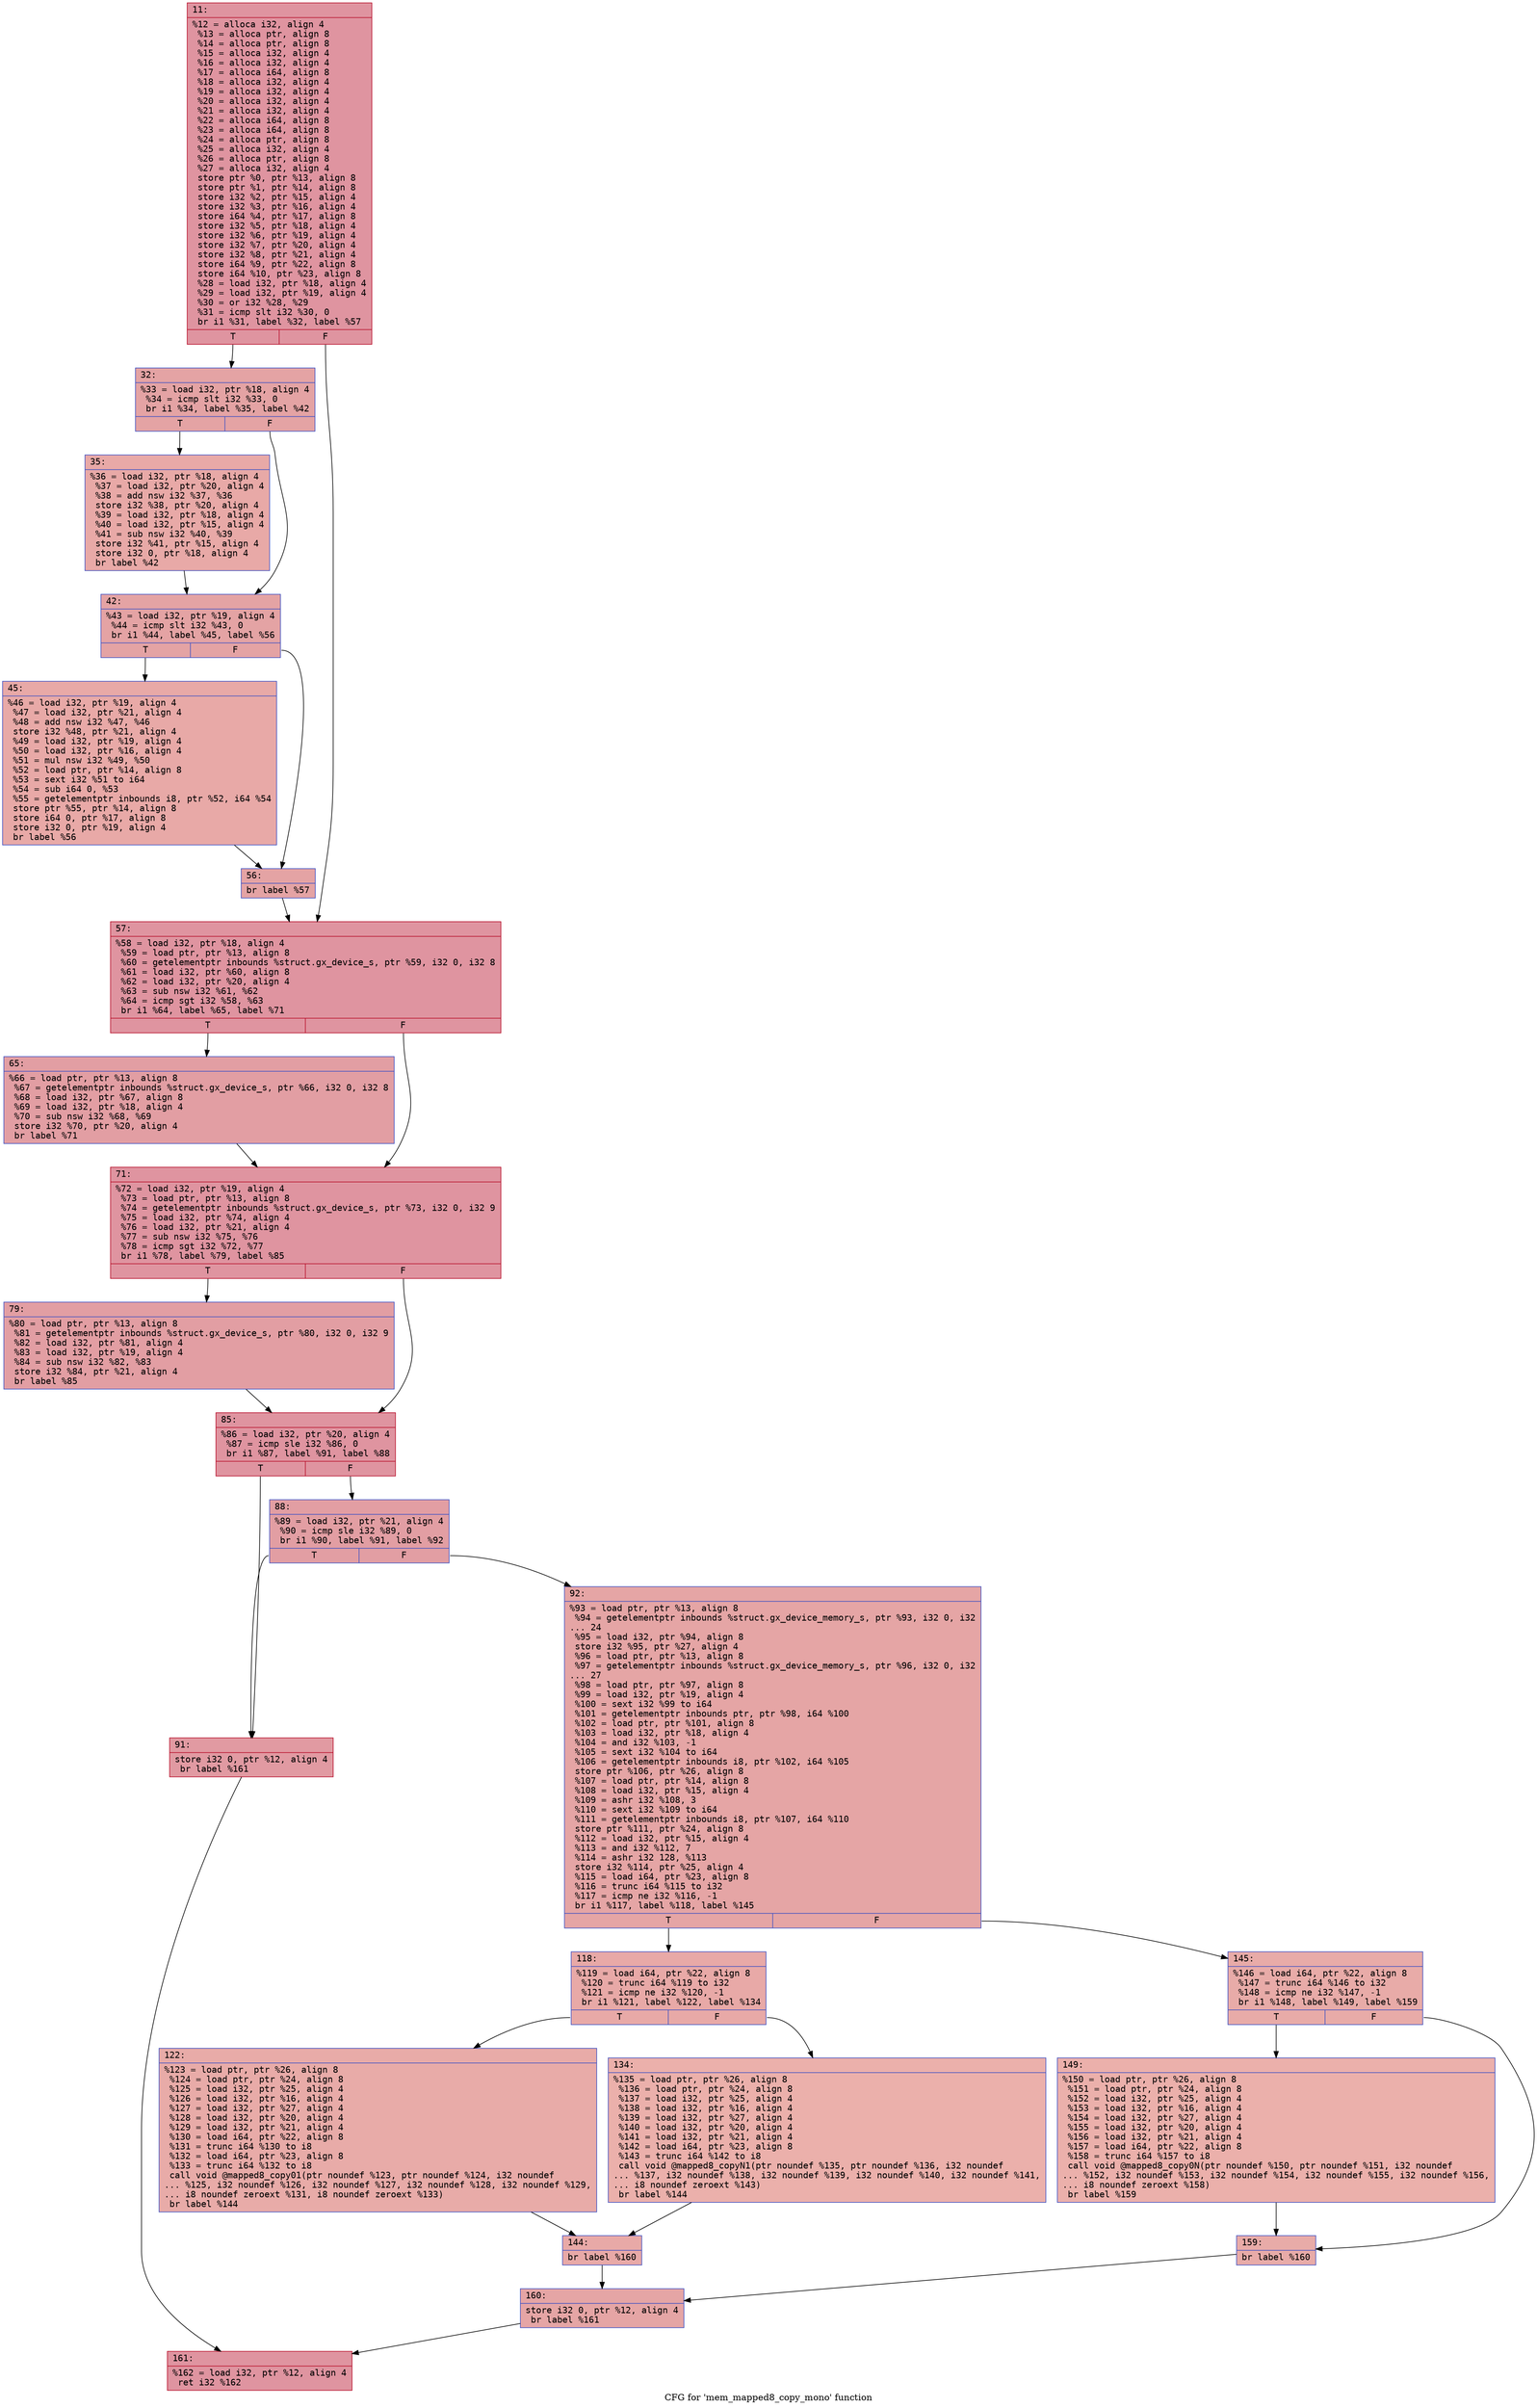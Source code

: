 digraph "CFG for 'mem_mapped8_copy_mono' function" {
	label="CFG for 'mem_mapped8_copy_mono' function";

	Node0x600000ab2580 [shape=record,color="#b70d28ff", style=filled, fillcolor="#b70d2870" fontname="Courier",label="{11:\l|  %12 = alloca i32, align 4\l  %13 = alloca ptr, align 8\l  %14 = alloca ptr, align 8\l  %15 = alloca i32, align 4\l  %16 = alloca i32, align 4\l  %17 = alloca i64, align 8\l  %18 = alloca i32, align 4\l  %19 = alloca i32, align 4\l  %20 = alloca i32, align 4\l  %21 = alloca i32, align 4\l  %22 = alloca i64, align 8\l  %23 = alloca i64, align 8\l  %24 = alloca ptr, align 8\l  %25 = alloca i32, align 4\l  %26 = alloca ptr, align 8\l  %27 = alloca i32, align 4\l  store ptr %0, ptr %13, align 8\l  store ptr %1, ptr %14, align 8\l  store i32 %2, ptr %15, align 4\l  store i32 %3, ptr %16, align 4\l  store i64 %4, ptr %17, align 8\l  store i32 %5, ptr %18, align 4\l  store i32 %6, ptr %19, align 4\l  store i32 %7, ptr %20, align 4\l  store i32 %8, ptr %21, align 4\l  store i64 %9, ptr %22, align 8\l  store i64 %10, ptr %23, align 8\l  %28 = load i32, ptr %18, align 4\l  %29 = load i32, ptr %19, align 4\l  %30 = or i32 %28, %29\l  %31 = icmp slt i32 %30, 0\l  br i1 %31, label %32, label %57\l|{<s0>T|<s1>F}}"];
	Node0x600000ab2580:s0 -> Node0x600000ab25d0[tooltip="11 -> 32\nProbability 37.50%" ];
	Node0x600000ab2580:s1 -> Node0x600000ab2760[tooltip="11 -> 57\nProbability 62.50%" ];
	Node0x600000ab25d0 [shape=record,color="#3d50c3ff", style=filled, fillcolor="#c32e3170" fontname="Courier",label="{32:\l|  %33 = load i32, ptr %18, align 4\l  %34 = icmp slt i32 %33, 0\l  br i1 %34, label %35, label %42\l|{<s0>T|<s1>F}}"];
	Node0x600000ab25d0:s0 -> Node0x600000ab2620[tooltip="32 -> 35\nProbability 37.50%" ];
	Node0x600000ab25d0:s1 -> Node0x600000ab2670[tooltip="32 -> 42\nProbability 62.50%" ];
	Node0x600000ab2620 [shape=record,color="#3d50c3ff", style=filled, fillcolor="#ca3b3770" fontname="Courier",label="{35:\l|  %36 = load i32, ptr %18, align 4\l  %37 = load i32, ptr %20, align 4\l  %38 = add nsw i32 %37, %36\l  store i32 %38, ptr %20, align 4\l  %39 = load i32, ptr %18, align 4\l  %40 = load i32, ptr %15, align 4\l  %41 = sub nsw i32 %40, %39\l  store i32 %41, ptr %15, align 4\l  store i32 0, ptr %18, align 4\l  br label %42\l}"];
	Node0x600000ab2620 -> Node0x600000ab2670[tooltip="35 -> 42\nProbability 100.00%" ];
	Node0x600000ab2670 [shape=record,color="#3d50c3ff", style=filled, fillcolor="#c32e3170" fontname="Courier",label="{42:\l|  %43 = load i32, ptr %19, align 4\l  %44 = icmp slt i32 %43, 0\l  br i1 %44, label %45, label %56\l|{<s0>T|<s1>F}}"];
	Node0x600000ab2670:s0 -> Node0x600000ab26c0[tooltip="42 -> 45\nProbability 37.50%" ];
	Node0x600000ab2670:s1 -> Node0x600000ab2710[tooltip="42 -> 56\nProbability 62.50%" ];
	Node0x600000ab26c0 [shape=record,color="#3d50c3ff", style=filled, fillcolor="#ca3b3770" fontname="Courier",label="{45:\l|  %46 = load i32, ptr %19, align 4\l  %47 = load i32, ptr %21, align 4\l  %48 = add nsw i32 %47, %46\l  store i32 %48, ptr %21, align 4\l  %49 = load i32, ptr %19, align 4\l  %50 = load i32, ptr %16, align 4\l  %51 = mul nsw i32 %49, %50\l  %52 = load ptr, ptr %14, align 8\l  %53 = sext i32 %51 to i64\l  %54 = sub i64 0, %53\l  %55 = getelementptr inbounds i8, ptr %52, i64 %54\l  store ptr %55, ptr %14, align 8\l  store i64 0, ptr %17, align 8\l  store i32 0, ptr %19, align 4\l  br label %56\l}"];
	Node0x600000ab26c0 -> Node0x600000ab2710[tooltip="45 -> 56\nProbability 100.00%" ];
	Node0x600000ab2710 [shape=record,color="#3d50c3ff", style=filled, fillcolor="#c32e3170" fontname="Courier",label="{56:\l|  br label %57\l}"];
	Node0x600000ab2710 -> Node0x600000ab2760[tooltip="56 -> 57\nProbability 100.00%" ];
	Node0x600000ab2760 [shape=record,color="#b70d28ff", style=filled, fillcolor="#b70d2870" fontname="Courier",label="{57:\l|  %58 = load i32, ptr %18, align 4\l  %59 = load ptr, ptr %13, align 8\l  %60 = getelementptr inbounds %struct.gx_device_s, ptr %59, i32 0, i32 8\l  %61 = load i32, ptr %60, align 8\l  %62 = load i32, ptr %20, align 4\l  %63 = sub nsw i32 %61, %62\l  %64 = icmp sgt i32 %58, %63\l  br i1 %64, label %65, label %71\l|{<s0>T|<s1>F}}"];
	Node0x600000ab2760:s0 -> Node0x600000ab27b0[tooltip="57 -> 65\nProbability 50.00%" ];
	Node0x600000ab2760:s1 -> Node0x600000ab2800[tooltip="57 -> 71\nProbability 50.00%" ];
	Node0x600000ab27b0 [shape=record,color="#3d50c3ff", style=filled, fillcolor="#be242e70" fontname="Courier",label="{65:\l|  %66 = load ptr, ptr %13, align 8\l  %67 = getelementptr inbounds %struct.gx_device_s, ptr %66, i32 0, i32 8\l  %68 = load i32, ptr %67, align 8\l  %69 = load i32, ptr %18, align 4\l  %70 = sub nsw i32 %68, %69\l  store i32 %70, ptr %20, align 4\l  br label %71\l}"];
	Node0x600000ab27b0 -> Node0x600000ab2800[tooltip="65 -> 71\nProbability 100.00%" ];
	Node0x600000ab2800 [shape=record,color="#b70d28ff", style=filled, fillcolor="#b70d2870" fontname="Courier",label="{71:\l|  %72 = load i32, ptr %19, align 4\l  %73 = load ptr, ptr %13, align 8\l  %74 = getelementptr inbounds %struct.gx_device_s, ptr %73, i32 0, i32 9\l  %75 = load i32, ptr %74, align 4\l  %76 = load i32, ptr %21, align 4\l  %77 = sub nsw i32 %75, %76\l  %78 = icmp sgt i32 %72, %77\l  br i1 %78, label %79, label %85\l|{<s0>T|<s1>F}}"];
	Node0x600000ab2800:s0 -> Node0x600000ab2850[tooltip="71 -> 79\nProbability 50.00%" ];
	Node0x600000ab2800:s1 -> Node0x600000ab28a0[tooltip="71 -> 85\nProbability 50.00%" ];
	Node0x600000ab2850 [shape=record,color="#3d50c3ff", style=filled, fillcolor="#be242e70" fontname="Courier",label="{79:\l|  %80 = load ptr, ptr %13, align 8\l  %81 = getelementptr inbounds %struct.gx_device_s, ptr %80, i32 0, i32 9\l  %82 = load i32, ptr %81, align 4\l  %83 = load i32, ptr %19, align 4\l  %84 = sub nsw i32 %82, %83\l  store i32 %84, ptr %21, align 4\l  br label %85\l}"];
	Node0x600000ab2850 -> Node0x600000ab28a0[tooltip="79 -> 85\nProbability 100.00%" ];
	Node0x600000ab28a0 [shape=record,color="#b70d28ff", style=filled, fillcolor="#b70d2870" fontname="Courier",label="{85:\l|  %86 = load i32, ptr %20, align 4\l  %87 = icmp sle i32 %86, 0\l  br i1 %87, label %91, label %88\l|{<s0>T|<s1>F}}"];
	Node0x600000ab28a0:s0 -> Node0x600000ab2940[tooltip="85 -> 91\nProbability 50.00%" ];
	Node0x600000ab28a0:s1 -> Node0x600000ab28f0[tooltip="85 -> 88\nProbability 50.00%" ];
	Node0x600000ab28f0 [shape=record,color="#3d50c3ff", style=filled, fillcolor="#be242e70" fontname="Courier",label="{88:\l|  %89 = load i32, ptr %21, align 4\l  %90 = icmp sle i32 %89, 0\l  br i1 %90, label %91, label %92\l|{<s0>T|<s1>F}}"];
	Node0x600000ab28f0:s0 -> Node0x600000ab2940[tooltip="88 -> 91\nProbability 50.00%" ];
	Node0x600000ab28f0:s1 -> Node0x600000ab2990[tooltip="88 -> 92\nProbability 50.00%" ];
	Node0x600000ab2940 [shape=record,color="#b70d28ff", style=filled, fillcolor="#bb1b2c70" fontname="Courier",label="{91:\l|  store i32 0, ptr %12, align 4\l  br label %161\l}"];
	Node0x600000ab2940 -> Node0x600000ab2c60[tooltip="91 -> 161\nProbability 100.00%" ];
	Node0x600000ab2990 [shape=record,color="#3d50c3ff", style=filled, fillcolor="#c5333470" fontname="Courier",label="{92:\l|  %93 = load ptr, ptr %13, align 8\l  %94 = getelementptr inbounds %struct.gx_device_memory_s, ptr %93, i32 0, i32\l... 24\l  %95 = load i32, ptr %94, align 8\l  store i32 %95, ptr %27, align 4\l  %96 = load ptr, ptr %13, align 8\l  %97 = getelementptr inbounds %struct.gx_device_memory_s, ptr %96, i32 0, i32\l... 27\l  %98 = load ptr, ptr %97, align 8\l  %99 = load i32, ptr %19, align 4\l  %100 = sext i32 %99 to i64\l  %101 = getelementptr inbounds ptr, ptr %98, i64 %100\l  %102 = load ptr, ptr %101, align 8\l  %103 = load i32, ptr %18, align 4\l  %104 = and i32 %103, -1\l  %105 = sext i32 %104 to i64\l  %106 = getelementptr inbounds i8, ptr %102, i64 %105\l  store ptr %106, ptr %26, align 8\l  %107 = load ptr, ptr %14, align 8\l  %108 = load i32, ptr %15, align 4\l  %109 = ashr i32 %108, 3\l  %110 = sext i32 %109 to i64\l  %111 = getelementptr inbounds i8, ptr %107, i64 %110\l  store ptr %111, ptr %24, align 8\l  %112 = load i32, ptr %15, align 4\l  %113 = and i32 %112, 7\l  %114 = ashr i32 128, %113\l  store i32 %114, ptr %25, align 4\l  %115 = load i64, ptr %23, align 8\l  %116 = trunc i64 %115 to i32\l  %117 = icmp ne i32 %116, -1\l  br i1 %117, label %118, label %145\l|{<s0>T|<s1>F}}"];
	Node0x600000ab2990:s0 -> Node0x600000ab29e0[tooltip="92 -> 118\nProbability 62.50%" ];
	Node0x600000ab2990:s1 -> Node0x600000ab2b20[tooltip="92 -> 145\nProbability 37.50%" ];
	Node0x600000ab29e0 [shape=record,color="#3d50c3ff", style=filled, fillcolor="#ca3b3770" fontname="Courier",label="{118:\l|  %119 = load i64, ptr %22, align 8\l  %120 = trunc i64 %119 to i32\l  %121 = icmp ne i32 %120, -1\l  br i1 %121, label %122, label %134\l|{<s0>T|<s1>F}}"];
	Node0x600000ab29e0:s0 -> Node0x600000ab2a30[tooltip="118 -> 122\nProbability 62.50%" ];
	Node0x600000ab29e0:s1 -> Node0x600000ab2a80[tooltip="118 -> 134\nProbability 37.50%" ];
	Node0x600000ab2a30 [shape=record,color="#3d50c3ff", style=filled, fillcolor="#cc403a70" fontname="Courier",label="{122:\l|  %123 = load ptr, ptr %26, align 8\l  %124 = load ptr, ptr %24, align 8\l  %125 = load i32, ptr %25, align 4\l  %126 = load i32, ptr %16, align 4\l  %127 = load i32, ptr %27, align 4\l  %128 = load i32, ptr %20, align 4\l  %129 = load i32, ptr %21, align 4\l  %130 = load i64, ptr %22, align 8\l  %131 = trunc i64 %130 to i8\l  %132 = load i64, ptr %23, align 8\l  %133 = trunc i64 %132 to i8\l  call void @mapped8_copy01(ptr noundef %123, ptr noundef %124, i32 noundef\l... %125, i32 noundef %126, i32 noundef %127, i32 noundef %128, i32 noundef %129,\l... i8 noundef zeroext %131, i8 noundef zeroext %133)\l  br label %144\l}"];
	Node0x600000ab2a30 -> Node0x600000ab2ad0[tooltip="122 -> 144\nProbability 100.00%" ];
	Node0x600000ab2a80 [shape=record,color="#3d50c3ff", style=filled, fillcolor="#d24b4070" fontname="Courier",label="{134:\l|  %135 = load ptr, ptr %26, align 8\l  %136 = load ptr, ptr %24, align 8\l  %137 = load i32, ptr %25, align 4\l  %138 = load i32, ptr %16, align 4\l  %139 = load i32, ptr %27, align 4\l  %140 = load i32, ptr %20, align 4\l  %141 = load i32, ptr %21, align 4\l  %142 = load i64, ptr %23, align 8\l  %143 = trunc i64 %142 to i8\l  call void @mapped8_copyN1(ptr noundef %135, ptr noundef %136, i32 noundef\l... %137, i32 noundef %138, i32 noundef %139, i32 noundef %140, i32 noundef %141,\l... i8 noundef zeroext %143)\l  br label %144\l}"];
	Node0x600000ab2a80 -> Node0x600000ab2ad0[tooltip="134 -> 144\nProbability 100.00%" ];
	Node0x600000ab2ad0 [shape=record,color="#3d50c3ff", style=filled, fillcolor="#ca3b3770" fontname="Courier",label="{144:\l|  br label %160\l}"];
	Node0x600000ab2ad0 -> Node0x600000ab2c10[tooltip="144 -> 160\nProbability 100.00%" ];
	Node0x600000ab2b20 [shape=record,color="#3d50c3ff", style=filled, fillcolor="#cc403a70" fontname="Courier",label="{145:\l|  %146 = load i64, ptr %22, align 8\l  %147 = trunc i64 %146 to i32\l  %148 = icmp ne i32 %147, -1\l  br i1 %148, label %149, label %159\l|{<s0>T|<s1>F}}"];
	Node0x600000ab2b20:s0 -> Node0x600000ab2b70[tooltip="145 -> 149\nProbability 62.50%" ];
	Node0x600000ab2b20:s1 -> Node0x600000ab2bc0[tooltip="145 -> 159\nProbability 37.50%" ];
	Node0x600000ab2b70 [shape=record,color="#3d50c3ff", style=filled, fillcolor="#d24b4070" fontname="Courier",label="{149:\l|  %150 = load ptr, ptr %26, align 8\l  %151 = load ptr, ptr %24, align 8\l  %152 = load i32, ptr %25, align 4\l  %153 = load i32, ptr %16, align 4\l  %154 = load i32, ptr %27, align 4\l  %155 = load i32, ptr %20, align 4\l  %156 = load i32, ptr %21, align 4\l  %157 = load i64, ptr %22, align 8\l  %158 = trunc i64 %157 to i8\l  call void @mapped8_copy0N(ptr noundef %150, ptr noundef %151, i32 noundef\l... %152, i32 noundef %153, i32 noundef %154, i32 noundef %155, i32 noundef %156,\l... i8 noundef zeroext %158)\l  br label %159\l}"];
	Node0x600000ab2b70 -> Node0x600000ab2bc0[tooltip="149 -> 159\nProbability 100.00%" ];
	Node0x600000ab2bc0 [shape=record,color="#3d50c3ff", style=filled, fillcolor="#cc403a70" fontname="Courier",label="{159:\l|  br label %160\l}"];
	Node0x600000ab2bc0 -> Node0x600000ab2c10[tooltip="159 -> 160\nProbability 100.00%" ];
	Node0x600000ab2c10 [shape=record,color="#3d50c3ff", style=filled, fillcolor="#c5333470" fontname="Courier",label="{160:\l|  store i32 0, ptr %12, align 4\l  br label %161\l}"];
	Node0x600000ab2c10 -> Node0x600000ab2c60[tooltip="160 -> 161\nProbability 100.00%" ];
	Node0x600000ab2c60 [shape=record,color="#b70d28ff", style=filled, fillcolor="#b70d2870" fontname="Courier",label="{161:\l|  %162 = load i32, ptr %12, align 4\l  ret i32 %162\l}"];
}
